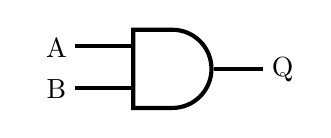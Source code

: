 

\tikzset{every picture/.style={line width=0.75pt}} %set default line width to 0.75pt        

\begin{tikzpicture}[x=0.75pt,y=0.75pt,yscale=-1,xscale=1]
%uncomment if require: \path (0,80.333); %set diagram left start at 0, and has height of 80.333

%Straight Lines [id:da07885295239893186] 
\draw [line width=1.5]    (40,29.33) -- (68.5,29.33) ;


%Flowchart: Delay [id:dp4724078764954891] 
\draw  [line width=1.5]  (68,21.33) -- (86.83,21.33) .. controls (97.23,21.33) and (105.67,29.77) .. (105.67,40.17) .. controls (105.67,50.57) and (97.23,59) .. (86.83,59) -- (68,59) -- cycle ;
%Straight Lines [id:da5877789079181] 
\draw [line width=1.5]    (40,49.33) -- (68.5,49.33) ;


%Straight Lines [id:da2596764371394711] 
\draw [line width=1.5]    (106.67,40.17) -- (130.25,40.17) ;



% Text Node
\draw (31,30) node  [align=left] {A};
% Text Node
\draw (31,50) node  [align=left] {B};
% Text Node
\draw (140,40.5) node  [align=left] {Q};


\end{tikzpicture}